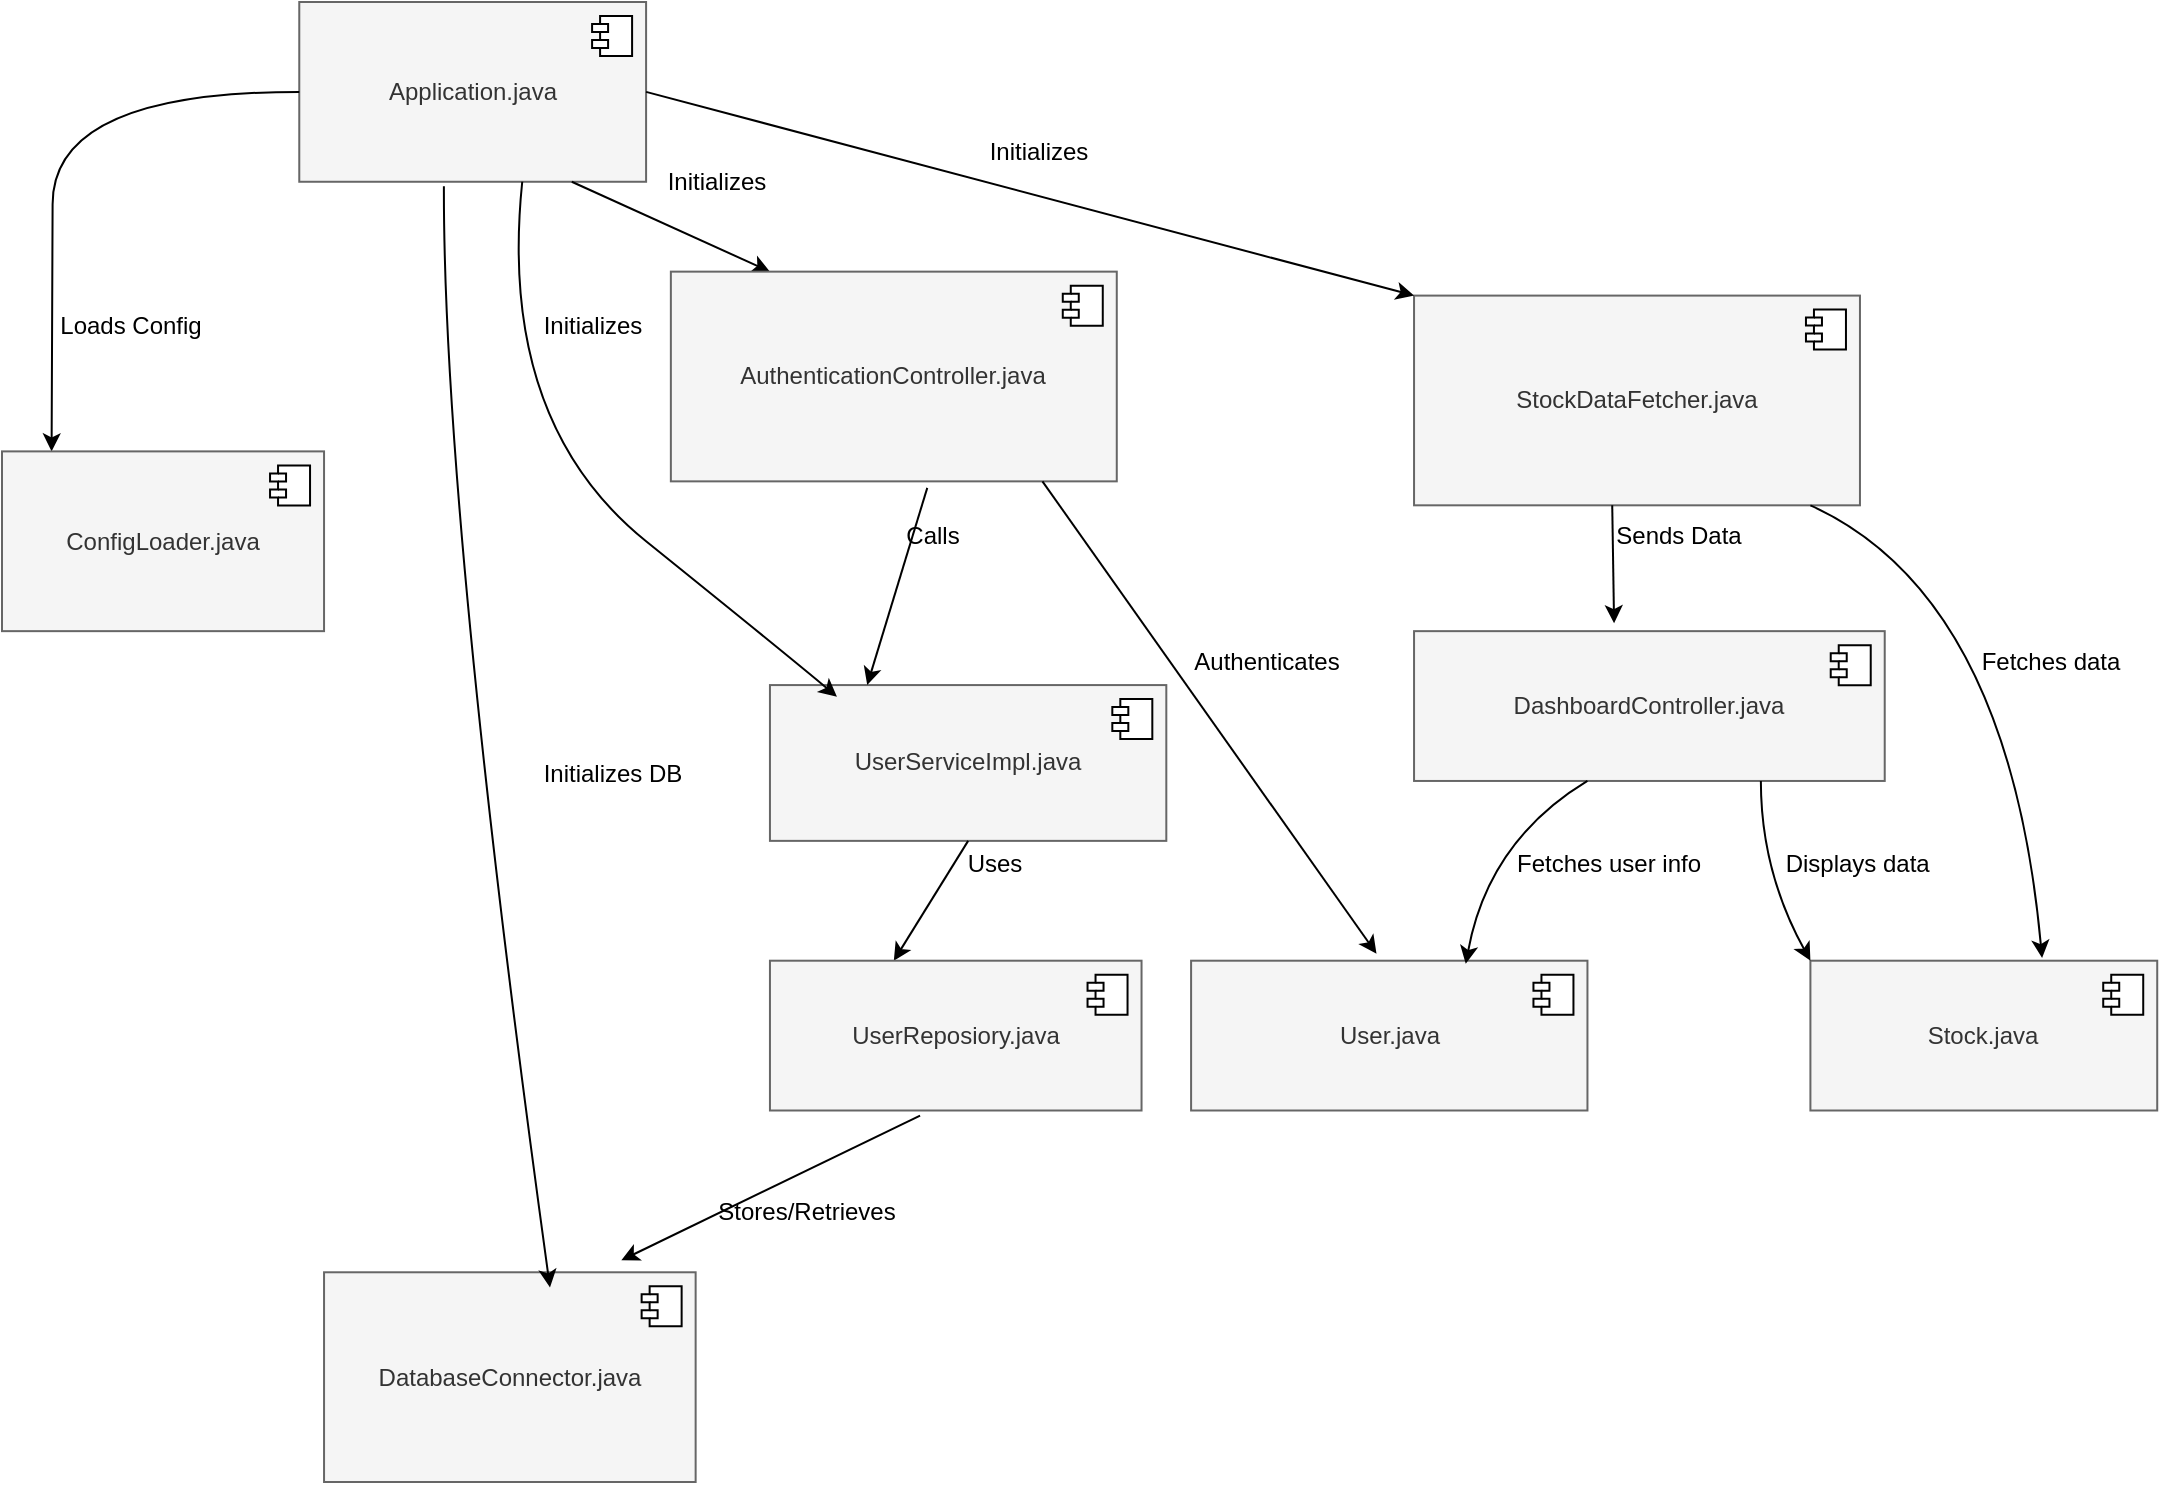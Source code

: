 <mxfile version="26.1.1">
  <diagram name="Page-1" id="tTyy4Qx7BpmE6nCneaYw">
    <mxGraphModel dx="1034" dy="458" grid="1" gridSize="10" guides="1" tooltips="1" connect="1" arrows="1" fold="1" page="1" pageScale="1" pageWidth="827" pageHeight="1169" math="0" shadow="0">
      <root>
        <mxCell id="0" />
        <mxCell id="1" parent="0" />
        <mxCell id="Sp58znx39DoBb51uF_Q2-59" value="" style="group" parent="1" vertex="1" connectable="0">
          <mxGeometry x="60" y="160" width="1090" height="740" as="geometry" />
        </mxCell>
        <mxCell id="Sp58znx39DoBb51uF_Q2-2" value="Application.java" style="html=1;dropTarget=0;whiteSpace=wrap;fillColor=#f5f5f5;fontColor=#333333;strokeColor=#666666;" parent="Sp58znx39DoBb51uF_Q2-59" vertex="1">
          <mxGeometry x="148.636" width="173.409" height="89.879" as="geometry" />
        </mxCell>
        <mxCell id="Sp58znx39DoBb51uF_Q2-3" value="" style="shape=module;jettyWidth=8;jettyHeight=4;" parent="Sp58znx39DoBb51uF_Q2-2" vertex="1">
          <mxGeometry x="1" width="20" height="20" relative="1" as="geometry">
            <mxPoint x="-27" y="7" as="offset" />
          </mxGeometry>
        </mxCell>
        <mxCell id="Sp58znx39DoBb51uF_Q2-5" value="" style="endArrow=classic;html=1;rounded=0;edgeStyle=orthogonalEdgeStyle;curved=1;" parent="Sp58znx39DoBb51uF_Q2-59" source="Sp58znx39DoBb51uF_Q2-2" edge="1">
          <mxGeometry width="50" height="50" relative="1" as="geometry">
            <mxPoint x="74.318" y="314.575" as="sourcePoint" />
            <mxPoint x="24.773" y="224.696" as="targetPoint" />
          </mxGeometry>
        </mxCell>
        <mxCell id="Sp58znx39DoBb51uF_Q2-7" value="ConfigLoader.java" style="html=1;dropTarget=0;whiteSpace=wrap;fillColor=#f5f5f5;fontColor=#333333;strokeColor=#666666;" parent="Sp58znx39DoBb51uF_Q2-59" vertex="1">
          <mxGeometry y="224.696" width="161.023" height="89.879" as="geometry" />
        </mxCell>
        <mxCell id="Sp58znx39DoBb51uF_Q2-8" value="" style="shape=module;jettyWidth=8;jettyHeight=4;" parent="Sp58znx39DoBb51uF_Q2-7" vertex="1">
          <mxGeometry x="1" width="20" height="20" relative="1" as="geometry">
            <mxPoint x="-27" y="7" as="offset" />
          </mxGeometry>
        </mxCell>
        <mxCell id="Sp58znx39DoBb51uF_Q2-9" value="Loads Config" style="text;html=1;align=center;verticalAlign=middle;resizable=0;points=[];autosize=1;strokeColor=none;fillColor=none;" parent="Sp58znx39DoBb51uF_Q2-59" vertex="1">
          <mxGeometry x="18.58" y="146.802" width="90" height="30" as="geometry" />
        </mxCell>
        <mxCell id="Sp58znx39DoBb51uF_Q2-12" value="DatabaseConnector.java" style="html=1;dropTarget=0;whiteSpace=wrap;fillColor=#f5f5f5;fontColor=#333333;strokeColor=#666666;" parent="Sp58znx39DoBb51uF_Q2-59" vertex="1">
          <mxGeometry x="161.023" y="635.142" width="185.795" height="104.858" as="geometry" />
        </mxCell>
        <mxCell id="Sp58znx39DoBb51uF_Q2-13" value="" style="shape=module;jettyWidth=8;jettyHeight=4;" parent="Sp58znx39DoBb51uF_Q2-12" vertex="1">
          <mxGeometry x="1" width="20" height="20" relative="1" as="geometry">
            <mxPoint x="-27" y="7" as="offset" />
          </mxGeometry>
        </mxCell>
        <mxCell id="Sp58znx39DoBb51uF_Q2-15" value="" style="endArrow=classic;html=1;rounded=0;" parent="Sp58znx39DoBb51uF_Q2-59" edge="1">
          <mxGeometry width="50" height="50" relative="1" as="geometry">
            <mxPoint x="284.886" y="89.879" as="sourcePoint" />
            <mxPoint x="383.977" y="134.818" as="targetPoint" />
          </mxGeometry>
        </mxCell>
        <mxCell id="Sp58znx39DoBb51uF_Q2-16" value="AuthenticationController.java" style="html=1;dropTarget=0;whiteSpace=wrap;fillColor=#f5f5f5;fontColor=#333333;strokeColor=#666666;" parent="Sp58znx39DoBb51uF_Q2-59" vertex="1">
          <mxGeometry x="334.432" y="134.818" width="222.955" height="104.858" as="geometry" />
        </mxCell>
        <mxCell id="Sp58znx39DoBb51uF_Q2-17" value="" style="shape=module;jettyWidth=8;jettyHeight=4;" parent="Sp58znx39DoBb51uF_Q2-16" vertex="1">
          <mxGeometry x="1" width="20" height="20" relative="1" as="geometry">
            <mxPoint x="-27" y="7" as="offset" />
          </mxGeometry>
        </mxCell>
        <mxCell id="Sp58znx39DoBb51uF_Q2-18" value="Initializes" style="text;html=1;align=center;verticalAlign=middle;resizable=0;points=[];autosize=1;strokeColor=none;fillColor=none;" parent="Sp58znx39DoBb51uF_Q2-59" vertex="1">
          <mxGeometry x="322.045" y="74.899" width="70" height="30" as="geometry" />
        </mxCell>
        <mxCell id="Sp58znx39DoBb51uF_Q2-19" value="StockDataFetcher.java" style="html=1;dropTarget=0;whiteSpace=wrap;fillColor=#f5f5f5;fontColor=#333333;strokeColor=#666666;" parent="Sp58znx39DoBb51uF_Q2-59" vertex="1">
          <mxGeometry x="706.023" y="146.802" width="222.955" height="104.858" as="geometry" />
        </mxCell>
        <mxCell id="Sp58znx39DoBb51uF_Q2-20" value="" style="shape=module;jettyWidth=8;jettyHeight=4;" parent="Sp58znx39DoBb51uF_Q2-19" vertex="1">
          <mxGeometry x="1" width="20" height="20" relative="1" as="geometry">
            <mxPoint x="-27" y="7" as="offset" />
          </mxGeometry>
        </mxCell>
        <mxCell id="Sp58znx39DoBb51uF_Q2-21" value="" style="endArrow=classic;html=1;rounded=0;entryX=0;entryY=0;entryDx=0;entryDy=0;exitX=1;exitY=0.5;exitDx=0;exitDy=0;" parent="Sp58znx39DoBb51uF_Q2-59" source="Sp58znx39DoBb51uF_Q2-2" target="Sp58znx39DoBb51uF_Q2-19" edge="1">
          <mxGeometry width="50" height="50" relative="1" as="geometry">
            <mxPoint x="445.909" y="14.98" as="sourcePoint" />
            <mxPoint x="545" y="59.919" as="targetPoint" />
          </mxGeometry>
        </mxCell>
        <mxCell id="Sp58znx39DoBb51uF_Q2-22" value="Initializes" style="text;html=1;align=center;verticalAlign=middle;resizable=0;points=[];autosize=1;strokeColor=none;fillColor=none;" parent="Sp58znx39DoBb51uF_Q2-59" vertex="1">
          <mxGeometry x="483.068" y="59.919" width="70" height="30" as="geometry" />
        </mxCell>
        <mxCell id="Sp58znx39DoBb51uF_Q2-23" value="Initializes DB" style="text;html=1;align=center;verticalAlign=middle;resizable=0;points=[];autosize=1;strokeColor=none;fillColor=none;" parent="Sp58znx39DoBb51uF_Q2-59" vertex="1">
          <mxGeometry x="260.114" y="371.498" width="90" height="30" as="geometry" />
        </mxCell>
        <mxCell id="Sp58znx39DoBb51uF_Q2-24" value="UserServiceImpl.java" style="html=1;dropTarget=0;whiteSpace=wrap;fillColor=#f5f5f5;fontColor=#333333;strokeColor=#666666;" parent="Sp58znx39DoBb51uF_Q2-59" vertex="1">
          <mxGeometry x="383.977" y="341.538" width="198.182" height="77.895" as="geometry" />
        </mxCell>
        <mxCell id="Sp58znx39DoBb51uF_Q2-25" value="" style="shape=module;jettyWidth=8;jettyHeight=4;" parent="Sp58znx39DoBb51uF_Q2-24" vertex="1">
          <mxGeometry x="1" width="20" height="20" relative="1" as="geometry">
            <mxPoint x="-27" y="7" as="offset" />
          </mxGeometry>
        </mxCell>
        <mxCell id="Sp58znx39DoBb51uF_Q2-27" value="" style="endArrow=classic;html=1;rounded=0;entryX=0.419;entryY=-0.029;entryDx=0;entryDy=0;entryPerimeter=0;exitX=0.575;exitY=1.031;exitDx=0;exitDy=0;exitPerimeter=0;" parent="Sp58znx39DoBb51uF_Q2-59" source="Sp58znx39DoBb51uF_Q2-16" edge="1">
          <mxGeometry width="50" height="50" relative="1" as="geometry">
            <mxPoint x="459.212" y="246.043" as="sourcePoint" />
            <mxPoint x="432.606" y="341.538" as="targetPoint" />
          </mxGeometry>
        </mxCell>
        <mxCell id="Sp58znx39DoBb51uF_Q2-28" value="Calls" style="text;html=1;align=center;verticalAlign=middle;resizable=0;points=[];autosize=1;strokeColor=none;fillColor=none;" parent="Sp58znx39DoBb51uF_Q2-59" vertex="1">
          <mxGeometry x="439.716" y="251.66" width="50" height="30" as="geometry" />
        </mxCell>
        <mxCell id="Sp58znx39DoBb51uF_Q2-29" value="" style="endArrow=classic;html=1;rounded=0;curved=1;entryX=0.169;entryY=0.075;entryDx=0;entryDy=0;entryPerimeter=0;" parent="Sp58znx39DoBb51uF_Q2-59" target="Sp58znx39DoBb51uF_Q2-24" edge="1">
          <mxGeometry width="50" height="50" relative="1" as="geometry">
            <mxPoint x="260.114" y="89.879" as="sourcePoint" />
            <mxPoint x="396.364" y="329.555" as="targetPoint" />
            <Array as="points">
              <mxPoint x="247.727" y="209.717" />
              <mxPoint x="396.364" y="329.555" />
            </Array>
          </mxGeometry>
        </mxCell>
        <mxCell id="Sp58znx39DoBb51uF_Q2-30" value="Initializes" style="text;html=1;align=center;verticalAlign=middle;resizable=0;points=[];autosize=1;strokeColor=none;fillColor=none;" parent="Sp58znx39DoBb51uF_Q2-59" vertex="1">
          <mxGeometry x="260.114" y="146.802" width="70" height="30" as="geometry" />
        </mxCell>
        <mxCell id="Sp58znx39DoBb51uF_Q2-31" value="" style="endArrow=classic;html=1;rounded=0;curved=1;" parent="Sp58znx39DoBb51uF_Q2-59" edge="1">
          <mxGeometry width="50" height="50" relative="1" as="geometry">
            <mxPoint x="483.068" y="419.433" as="sourcePoint" />
            <mxPoint x="445.909" y="479.352" as="targetPoint" />
          </mxGeometry>
        </mxCell>
        <mxCell id="Sp58znx39DoBb51uF_Q2-32" value="UserReposiory.java" style="html=1;dropTarget=0;whiteSpace=wrap;fillColor=#f5f5f5;fontColor=#333333;strokeColor=#666666;" parent="Sp58znx39DoBb51uF_Q2-59" vertex="1">
          <mxGeometry x="383.977" y="479.352" width="185.795" height="74.899" as="geometry" />
        </mxCell>
        <mxCell id="Sp58znx39DoBb51uF_Q2-33" value="" style="shape=module;jettyWidth=8;jettyHeight=4;" parent="Sp58znx39DoBb51uF_Q2-32" vertex="1">
          <mxGeometry x="1" width="20" height="20" relative="1" as="geometry">
            <mxPoint x="-27" y="7" as="offset" />
          </mxGeometry>
        </mxCell>
        <mxCell id="Sp58znx39DoBb51uF_Q2-36" value="Uses" style="text;html=1;align=center;verticalAlign=middle;resizable=0;points=[];autosize=1;strokeColor=none;fillColor=none;" parent="Sp58znx39DoBb51uF_Q2-59" vertex="1">
          <mxGeometry x="470.682" y="416.437" width="50" height="30" as="geometry" />
        </mxCell>
        <mxCell id="Sp58znx39DoBb51uF_Q2-37" value="" style="endArrow=classic;html=1;rounded=0;curved=1;exitX=0.417;exitY=1.025;exitDx=0;exitDy=0;exitPerimeter=0;entryX=0.608;entryY=0.072;entryDx=0;entryDy=0;entryPerimeter=0;" parent="Sp58znx39DoBb51uF_Q2-59" source="Sp58znx39DoBb51uF_Q2-2" target="Sp58znx39DoBb51uF_Q2-12" edge="1">
          <mxGeometry width="50" height="50" relative="1" as="geometry">
            <mxPoint x="222.955" y="104.858" as="sourcePoint" />
            <mxPoint x="309.659" y="404.453" as="targetPoint" />
            <Array as="points">
              <mxPoint x="220.477" y="254.656" />
            </Array>
          </mxGeometry>
        </mxCell>
        <mxCell id="Sp58znx39DoBb51uF_Q2-38" value="" style="endArrow=classic;html=1;rounded=0;curved=1;exitX=0.404;exitY=1.034;exitDx=0;exitDy=0;exitPerimeter=0;" parent="Sp58znx39DoBb51uF_Q2-59" source="Sp58znx39DoBb51uF_Q2-32" edge="1">
          <mxGeometry width="50" height="50" relative="1" as="geometry">
            <mxPoint x="445.909" y="659.109" as="sourcePoint" />
            <mxPoint x="309.659" y="629.15" as="targetPoint" />
          </mxGeometry>
        </mxCell>
        <mxCell id="Sp58znx39DoBb51uF_Q2-39" value="Stores/Retrieves" style="text;html=1;align=center;verticalAlign=middle;resizable=0;points=[];autosize=1;strokeColor=none;fillColor=none;" parent="Sp58znx39DoBb51uF_Q2-59" vertex="1">
          <mxGeometry x="346.818" y="590.202" width="110" height="30" as="geometry" />
        </mxCell>
        <mxCell id="Sp58znx39DoBb51uF_Q2-40" value="User.java" style="html=1;dropTarget=0;whiteSpace=wrap;fillColor=#f5f5f5;fontColor=#333333;strokeColor=#666666;" parent="Sp58znx39DoBb51uF_Q2-59" vertex="1">
          <mxGeometry x="594.545" y="479.352" width="198.182" height="74.899" as="geometry" />
        </mxCell>
        <mxCell id="Sp58znx39DoBb51uF_Q2-41" value="" style="shape=module;jettyWidth=8;jettyHeight=4;" parent="Sp58znx39DoBb51uF_Q2-40" vertex="1">
          <mxGeometry x="1" width="20" height="20" relative="1" as="geometry">
            <mxPoint x="-27" y="7" as="offset" />
          </mxGeometry>
        </mxCell>
        <mxCell id="Sp58znx39DoBb51uF_Q2-42" value="" style="endArrow=classic;html=1;rounded=0;curved=1;exitX=0.75;exitY=1;exitDx=0;exitDy=0;entryX=0.374;entryY=-0.047;entryDx=0;entryDy=0;entryPerimeter=0;" parent="Sp58znx39DoBb51uF_Q2-59" edge="1">
          <mxGeometry width="50" height="50" relative="1" as="geometry">
            <mxPoint x="520.227" y="239.676" as="sourcePoint" />
            <mxPoint x="687.245" y="475.832" as="targetPoint" />
          </mxGeometry>
        </mxCell>
        <mxCell id="Sp58znx39DoBb51uF_Q2-43" value="DashboardController.java" style="html=1;dropTarget=0;whiteSpace=wrap;fillColor=#f5f5f5;fontColor=#333333;strokeColor=#666666;" parent="Sp58znx39DoBb51uF_Q2-59" vertex="1">
          <mxGeometry x="706.023" y="314.575" width="235.341" height="74.899" as="geometry" />
        </mxCell>
        <mxCell id="Sp58znx39DoBb51uF_Q2-44" value="" style="shape=module;jettyWidth=8;jettyHeight=4;" parent="Sp58znx39DoBb51uF_Q2-43" vertex="1">
          <mxGeometry x="1" width="20" height="20" relative="1" as="geometry">
            <mxPoint x="-27" y="7" as="offset" />
          </mxGeometry>
        </mxCell>
        <mxCell id="Sp58znx39DoBb51uF_Q2-46" value="" style="endArrow=classic;html=1;rounded=0;curved=1;exitX=0.433;exitY=1.01;exitDx=0;exitDy=0;exitPerimeter=0;entryX=0.425;entryY=0.027;entryDx=0;entryDy=0;entryPerimeter=0;" parent="Sp58znx39DoBb51uF_Q2-59" edge="1">
          <mxGeometry width="50" height="50" relative="1" as="geometry">
            <mxPoint x="805.114" y="251.66" as="sourcePoint" />
            <mxPoint x="806.043" y="310.605" as="targetPoint" />
          </mxGeometry>
        </mxCell>
        <mxCell id="Sp58znx39DoBb51uF_Q2-47" value="Sends Data" style="text;html=1;align=center;verticalAlign=middle;resizable=0;points=[];autosize=1;strokeColor=none;fillColor=none;" parent="Sp58znx39DoBb51uF_Q2-59" vertex="1">
          <mxGeometry x="792.727" y="251.66" width="90" height="30" as="geometry" />
        </mxCell>
        <mxCell id="Sp58znx39DoBb51uF_Q2-48" value="Authenticates" style="text;html=1;align=center;verticalAlign=middle;resizable=0;points=[];autosize=1;strokeColor=none;fillColor=none;" parent="Sp58znx39DoBb51uF_Q2-59" vertex="1">
          <mxGeometry x="582.159" y="314.575" width="100" height="30" as="geometry" />
        </mxCell>
        <mxCell id="Sp58znx39DoBb51uF_Q2-49" value="" style="endArrow=classic;html=1;rounded=0;curved=1;entryX=0.668;entryY=-0.018;entryDx=0;entryDy=0;entryPerimeter=0;" parent="Sp58znx39DoBb51uF_Q2-59" target="Sp58znx39DoBb51uF_Q2-51" edge="1">
          <mxGeometry width="50" height="50" relative="1" as="geometry">
            <mxPoint x="904.205" y="251.66" as="sourcePoint" />
            <mxPoint x="928.977" y="521.296" as="targetPoint" />
            <Array as="points">
              <mxPoint x="1003.295" y="296.599" />
            </Array>
          </mxGeometry>
        </mxCell>
        <mxCell id="Sp58znx39DoBb51uF_Q2-50" value="Fetches data" style="text;html=1;align=center;verticalAlign=middle;resizable=0;points=[];autosize=1;strokeColor=none;fillColor=none;" parent="Sp58znx39DoBb51uF_Q2-59" vertex="1">
          <mxGeometry x="978.523" y="314.575" width="90" height="30" as="geometry" />
        </mxCell>
        <mxCell id="Sp58znx39DoBb51uF_Q2-51" value="Stock.java" style="html=1;dropTarget=0;whiteSpace=wrap;fillColor=#f5f5f5;fontColor=#333333;strokeColor=#666666;" parent="Sp58znx39DoBb51uF_Q2-59" vertex="1">
          <mxGeometry x="904.205" y="479.352" width="173.409" height="74.899" as="geometry" />
        </mxCell>
        <mxCell id="Sp58znx39DoBb51uF_Q2-52" value="" style="shape=module;jettyWidth=8;jettyHeight=4;" parent="Sp58znx39DoBb51uF_Q2-51" vertex="1">
          <mxGeometry x="1" width="20" height="20" relative="1" as="geometry">
            <mxPoint x="-27" y="7" as="offset" />
          </mxGeometry>
        </mxCell>
        <mxCell id="Sp58znx39DoBb51uF_Q2-53" value="" style="endArrow=classic;html=1;rounded=0;curved=1;entryX=0.693;entryY=0.021;entryDx=0;entryDy=0;entryPerimeter=0;" parent="Sp58znx39DoBb51uF_Q2-59" target="Sp58znx39DoBb51uF_Q2-40" edge="1">
          <mxGeometry width="50" height="50" relative="1" as="geometry">
            <mxPoint x="792.727" y="389.474" as="sourcePoint" />
            <mxPoint x="854.659" y="314.575" as="targetPoint" />
            <Array as="points">
              <mxPoint x="743.182" y="419.433" />
            </Array>
          </mxGeometry>
        </mxCell>
        <mxCell id="Sp58znx39DoBb51uF_Q2-54" value="Fetches user info" style="text;html=1;align=center;verticalAlign=middle;resizable=0;points=[];autosize=1;strokeColor=none;fillColor=none;" parent="Sp58znx39DoBb51uF_Q2-59" vertex="1">
          <mxGeometry x="743.182" y="416.437" width="120" height="30" as="geometry" />
        </mxCell>
        <mxCell id="Sp58znx39DoBb51uF_Q2-55" value="" style="endArrow=classic;html=1;rounded=0;curved=1;entryX=0;entryY=0;entryDx=0;entryDy=0;" parent="Sp58znx39DoBb51uF_Q2-59" target="Sp58znx39DoBb51uF_Q2-51" edge="1">
          <mxGeometry width="50" height="50" relative="1" as="geometry">
            <mxPoint x="879.432" y="389.474" as="sourcePoint" />
            <mxPoint x="928.977" y="464.372" as="targetPoint" />
            <Array as="points">
              <mxPoint x="879.432" y="434.413" />
            </Array>
          </mxGeometry>
        </mxCell>
        <mxCell id="Sp58znx39DoBb51uF_Q2-57" value="Displays data&amp;nbsp;" style="text;html=1;align=center;verticalAlign=middle;resizable=0;points=[];autosize=1;strokeColor=none;fillColor=none;" parent="Sp58znx39DoBb51uF_Q2-59" vertex="1">
          <mxGeometry x="879.432" y="416.437" width="100" height="30" as="geometry" />
        </mxCell>
      </root>
    </mxGraphModel>
  </diagram>
</mxfile>
